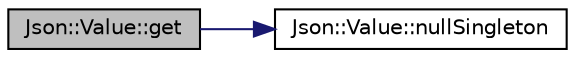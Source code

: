 digraph "Json::Value::get"
{
 // LATEX_PDF_SIZE
  edge [fontname="Helvetica",fontsize="10",labelfontname="Helvetica",labelfontsize="10"];
  node [fontname="Helvetica",fontsize="10",shape=record];
  rankdir="LR";
  Node1 [label="Json::Value::get",height=0.2,width=0.4,color="black", fillcolor="grey75", style="filled", fontcolor="black",tooltip=" "];
  Node1 -> Node2 [color="midnightblue",fontsize="10",style="solid",fontname="Helvetica"];
  Node2 [label="Json::Value::nullSingleton",height=0.2,width=0.4,color="black", fillcolor="white", style="filled",URL="$class_json_1_1_value.html#af2f124567acc35d021a424e53ebdfcab",tooltip="Prefer this to null or nullRef."];
}
